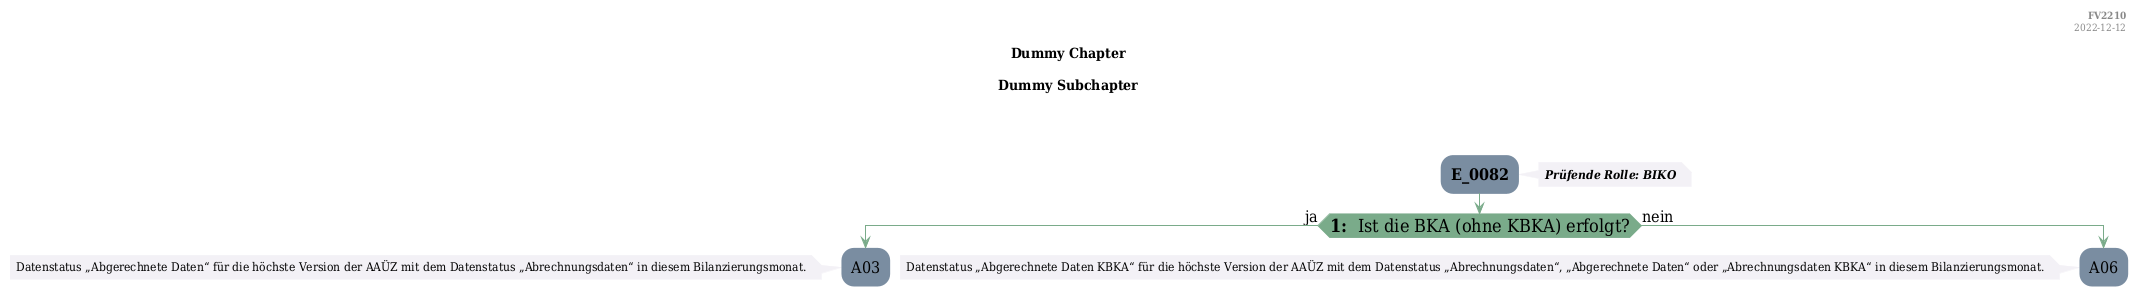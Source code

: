 @startuml
skinparam Shadowing false
skinparam NoteBorderColor #f3f1f6
skinparam NoteBackgroundColor #f3f1f6
skinparam NoteFontSize 12
skinparam ActivityBorderColor none
skinparam ActivityBackgroundColor #7a8da1
skinparam ActivityFontSize 16
skinparam ArrowColor #7aab8a
skinparam ArrowFontSize 16
skinparam ActivityDiamondBackgroundColor #7aab8a
skinparam ActivityDiamondBorderColor #7aab8a
skinparam ActivityDiamondFontSize 18
skinparam defaultFontName DejaVu Serif Condensed
skinparam ActivityEndColor #669580

header
<b>FV2210
2022-12-12
endheader

title
Dummy Chapter

Dummy Subchapter



end title
:<b>E_0082</b>;
note right
<b><i>Prüfende Rolle: BIKO
end note

if (<b>1: </b> Ist die BKA (ohne KBKA&#41; erfolgt?) then (ja)
    :A03;
    note left
        Datenstatus „Abgerechnete Daten“ für die höchste Version der AAÜZ mit dem Datenstatus „Abrechnungsdaten“ in diesem Bilanzierungsmonat.
    endnote
    kill;
else (nein)
    :A06;
    note left
        Datenstatus „Abgerechnete Daten KBKA“ für die höchste Version der AAÜZ mit dem Datenstatus „Abrechnungsdaten“, „Abgerechnete Daten“ oder „Abrechnungsdaten KBKA“ in diesem Bilanzierungsmonat.
    endnote
    kill;
endif

@enduml
